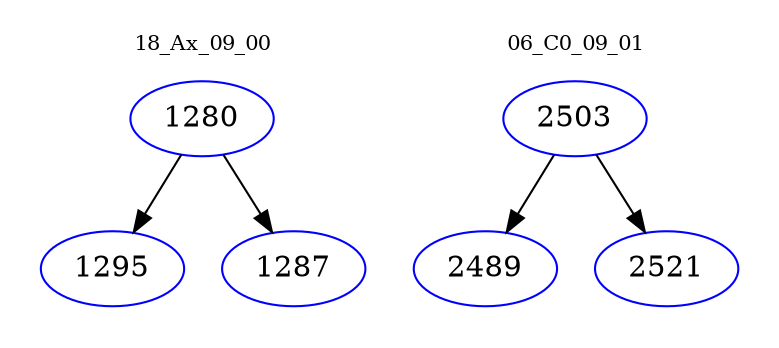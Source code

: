 digraph{
subgraph cluster_0 {
color = white
label = "18_Ax_09_00";
fontsize=10;
T0_1280 [label="1280", color="blue"]
T0_1280 -> T0_1295 [color="black"]
T0_1295 [label="1295", color="blue"]
T0_1280 -> T0_1287 [color="black"]
T0_1287 [label="1287", color="blue"]
}
subgraph cluster_1 {
color = white
label = "06_C0_09_01";
fontsize=10;
T1_2503 [label="2503", color="blue"]
T1_2503 -> T1_2489 [color="black"]
T1_2489 [label="2489", color="blue"]
T1_2503 -> T1_2521 [color="black"]
T1_2521 [label="2521", color="blue"]
}
}

